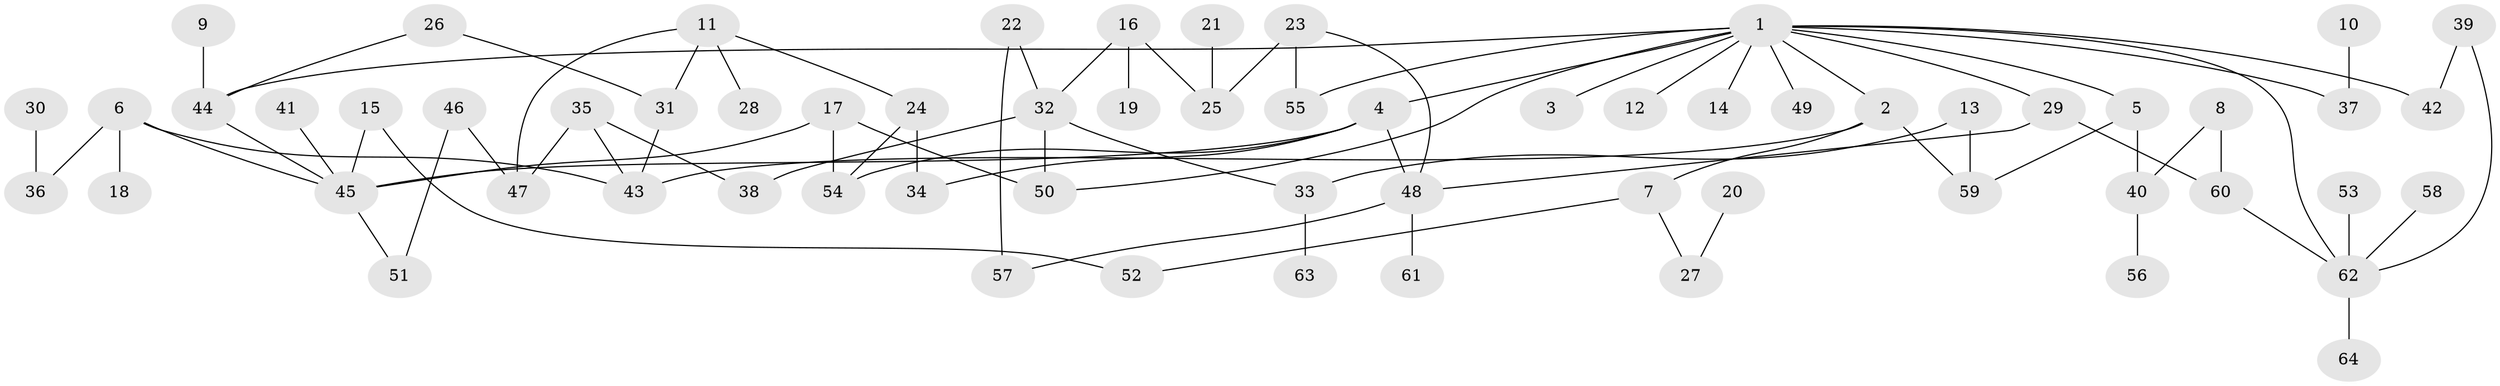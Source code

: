 // original degree distribution, {3: 0.203125, 5: 0.046875, 6: 0.015625, 4: 0.1015625, 1: 0.3125, 2: 0.3203125}
// Generated by graph-tools (version 1.1) at 2025/25/03/09/25 03:25:24]
// undirected, 64 vertices, 83 edges
graph export_dot {
graph [start="1"]
  node [color=gray90,style=filled];
  1;
  2;
  3;
  4;
  5;
  6;
  7;
  8;
  9;
  10;
  11;
  12;
  13;
  14;
  15;
  16;
  17;
  18;
  19;
  20;
  21;
  22;
  23;
  24;
  25;
  26;
  27;
  28;
  29;
  30;
  31;
  32;
  33;
  34;
  35;
  36;
  37;
  38;
  39;
  40;
  41;
  42;
  43;
  44;
  45;
  46;
  47;
  48;
  49;
  50;
  51;
  52;
  53;
  54;
  55;
  56;
  57;
  58;
  59;
  60;
  61;
  62;
  63;
  64;
  1 -- 2 [weight=1.0];
  1 -- 3 [weight=1.0];
  1 -- 4 [weight=1.0];
  1 -- 5 [weight=1.0];
  1 -- 12 [weight=1.0];
  1 -- 14 [weight=1.0];
  1 -- 29 [weight=1.0];
  1 -- 37 [weight=1.0];
  1 -- 42 [weight=1.0];
  1 -- 44 [weight=1.0];
  1 -- 49 [weight=1.0];
  1 -- 50 [weight=1.0];
  1 -- 55 [weight=1.0];
  1 -- 62 [weight=1.0];
  2 -- 7 [weight=1.0];
  2 -- 43 [weight=1.0];
  2 -- 59 [weight=1.0];
  4 -- 34 [weight=1.0];
  4 -- 45 [weight=1.0];
  4 -- 48 [weight=1.0];
  4 -- 54 [weight=1.0];
  5 -- 40 [weight=1.0];
  5 -- 59 [weight=1.0];
  6 -- 18 [weight=1.0];
  6 -- 36 [weight=1.0];
  6 -- 43 [weight=1.0];
  6 -- 45 [weight=1.0];
  7 -- 27 [weight=1.0];
  7 -- 52 [weight=1.0];
  8 -- 40 [weight=1.0];
  8 -- 60 [weight=1.0];
  9 -- 44 [weight=1.0];
  10 -- 37 [weight=1.0];
  11 -- 24 [weight=1.0];
  11 -- 28 [weight=1.0];
  11 -- 31 [weight=1.0];
  11 -- 47 [weight=1.0];
  13 -- 33 [weight=1.0];
  13 -- 59 [weight=1.0];
  15 -- 45 [weight=1.0];
  15 -- 52 [weight=1.0];
  16 -- 19 [weight=1.0];
  16 -- 25 [weight=1.0];
  16 -- 32 [weight=1.0];
  17 -- 45 [weight=1.0];
  17 -- 50 [weight=1.0];
  17 -- 54 [weight=1.0];
  20 -- 27 [weight=1.0];
  21 -- 25 [weight=1.0];
  22 -- 32 [weight=1.0];
  22 -- 57 [weight=1.0];
  23 -- 25 [weight=1.0];
  23 -- 48 [weight=1.0];
  23 -- 55 [weight=1.0];
  24 -- 34 [weight=1.0];
  24 -- 54 [weight=1.0];
  26 -- 31 [weight=1.0];
  26 -- 44 [weight=1.0];
  29 -- 48 [weight=1.0];
  29 -- 60 [weight=1.0];
  30 -- 36 [weight=1.0];
  31 -- 43 [weight=1.0];
  32 -- 33 [weight=1.0];
  32 -- 38 [weight=1.0];
  32 -- 50 [weight=1.0];
  33 -- 63 [weight=1.0];
  35 -- 38 [weight=1.0];
  35 -- 43 [weight=1.0];
  35 -- 47 [weight=1.0];
  39 -- 42 [weight=1.0];
  39 -- 62 [weight=1.0];
  40 -- 56 [weight=1.0];
  41 -- 45 [weight=1.0];
  44 -- 45 [weight=1.0];
  45 -- 51 [weight=1.0];
  46 -- 47 [weight=1.0];
  46 -- 51 [weight=1.0];
  48 -- 57 [weight=1.0];
  48 -- 61 [weight=1.0];
  53 -- 62 [weight=1.0];
  58 -- 62 [weight=1.0];
  60 -- 62 [weight=1.0];
  62 -- 64 [weight=1.0];
}
